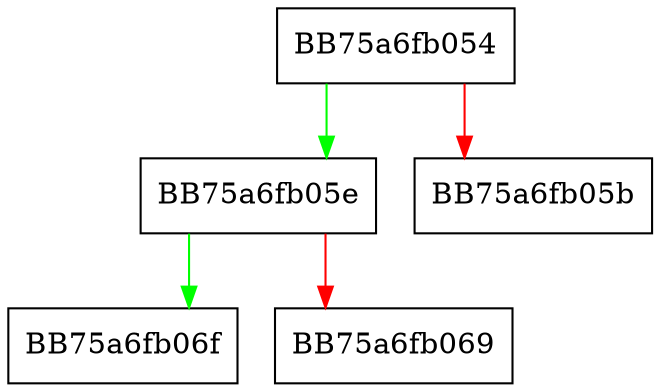 digraph ZSTD_resolveRowMatchFinderMode {
  node [shape="box"];
  graph [splines=ortho];
  BB75a6fb054 -> BB75a6fb05e [color="green"];
  BB75a6fb054 -> BB75a6fb05b [color="red"];
  BB75a6fb05e -> BB75a6fb06f [color="green"];
  BB75a6fb05e -> BB75a6fb069 [color="red"];
}